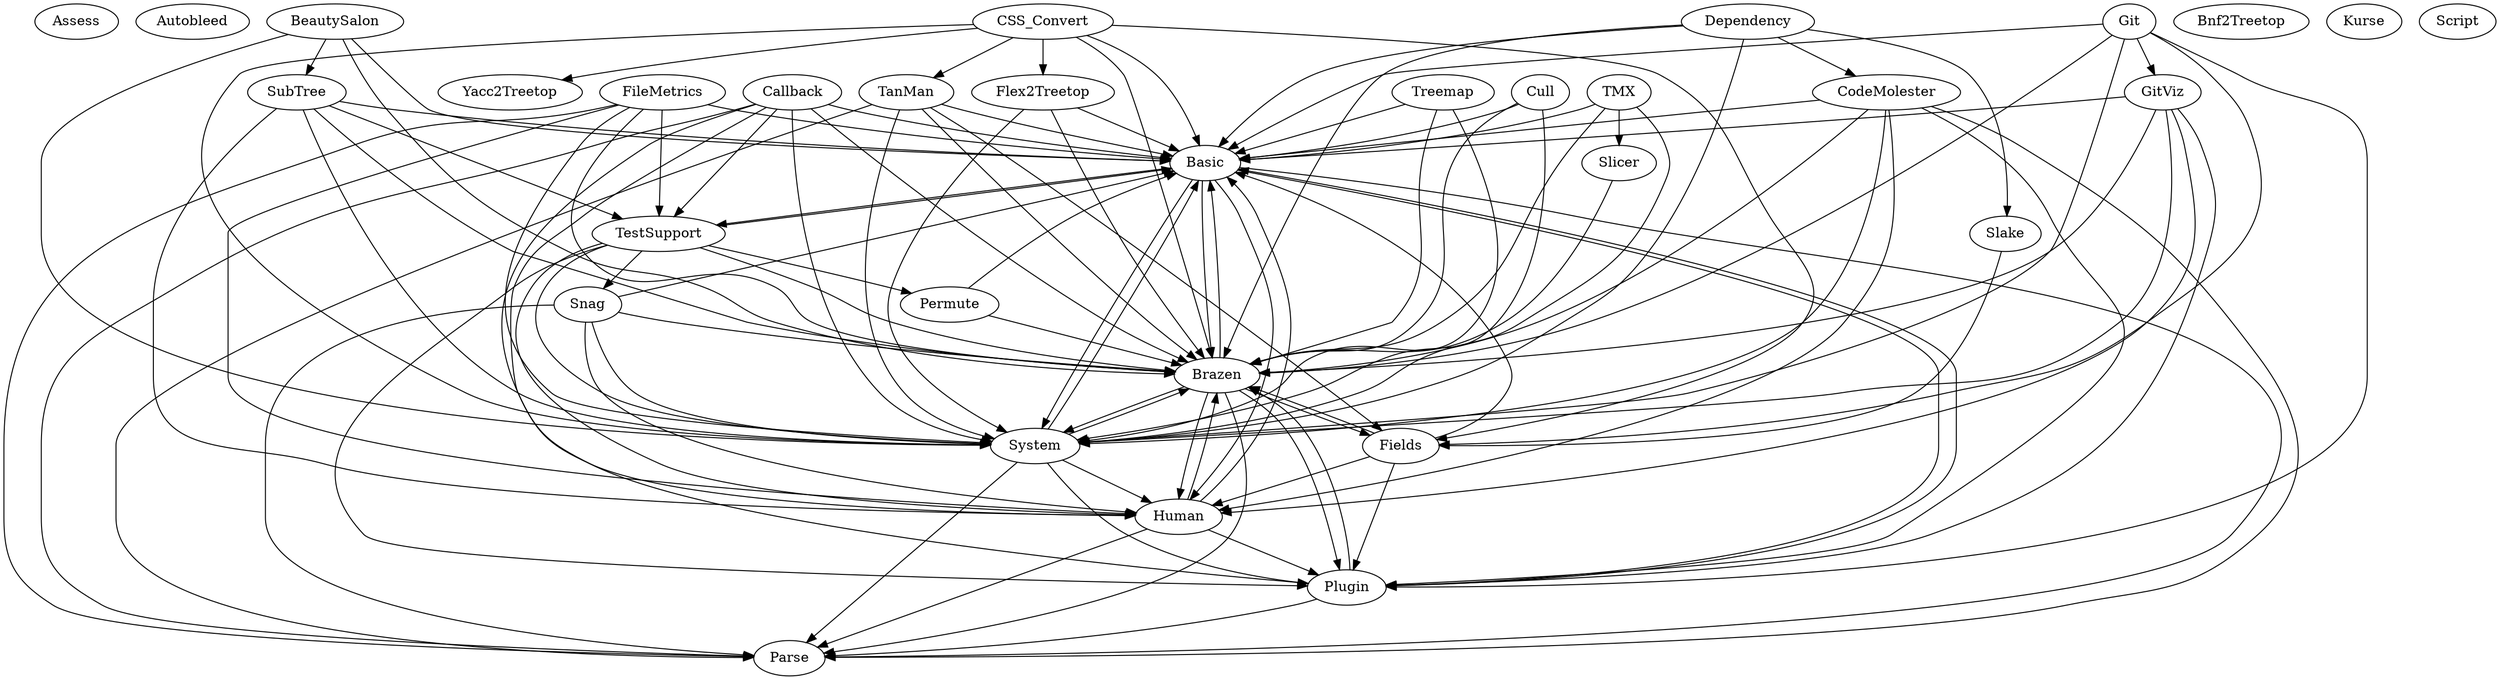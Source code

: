 digraph {
  as [ label="Assess" ]
  au [ label="Autobleed" ]
  ba [ label="Basic" ]
  bs [ label="BeautySalon" ]
  b2 [ label="Bnf2Treetop" ]
  br [ label="Brazen" ]
  ca [ label="Callback" ]
  cm [ label="CodeMolester" ]
  cs [ label="CSS_Convert" ]
  cu [ label="Cull" ]
  de [ label="Dependency" ]
  fi [ label="Fields" ]
  fm [ label="FileMetrics" ]
  f2 [ label="Flex2Treetop" ]
  gi [ label="Git" ]
  gv [ label="GitViz" ]
  hu [ label="Human" ]
  ku [ label="Kurse" ]
  pa [ label="Parse" ]
  pe [ label="Permute" ]
  pl [ label="Plugin" ]
  sc [ label="Script" ]
  sla [ label="Slake" ]
  sli [ label="Slicer" ]
  sn [ label="Snag" ]
  st [ label="SubTree" ]
  sy [ label="System" ]
  tan [ label="TanMan" ]
  tmx [ label="TMX" ]
  ts [ label="TestSupport" ]
  tr [ label="Treemap" ]
  y2 [ label="Yacc2Treetop" ]
  ba -> br
  ba -> hu
  ba -> pa
  ba -> pl
  ba -> sy
  ba -> ts
  bs -> ba
  bs -> br
  bs -> st
  bs -> sy
  br -> ba
  br -> fi
  br -> hu
  br -> pa
  br -> pl
  br -> sy
  ca -> ba
  ca -> br
  ca -> hu
  ca -> pa
  ca -> pl
  ca -> sy
  ca -> ts
  cm -> ba
  cm -> br
  cm -> hu
  cm -> pa
  cm -> pl
  cm -> sy
  cs -> ba
  cs -> br
  cs -> fi
  cs -> f2
  cs -> sy
  cs -> tan
  cs -> y2
  cu -> ba
  cu -> br
  cu -> sy
  de -> ba
  de -> br
  de -> cm
  de -> sla
  de -> sy
  fi -> ba
  fi -> br
  fi -> hu
  fi -> pl
  fm -> br
  fm -> ba
  fm -> hu
  fm -> pa
  fm -> sy
  fm -> ts
  f2 -> ba
  f2 -> br
  f2 -> sy
  gi -> ba
  gi -> br
  gi -> fi
  gi -> gv
  gi -> pl
  gi -> sy
  gv -> br
  gv -> ba
  gv -> hu
  gv -> pl
  gv -> sy
  hu -> ba
  hu -> br
  hu -> pa
  hu -> pl
  pe -> ba
  pe -> br
  pl -> ba
  pl -> br
  pl -> pa
  sla -> fi
  sli -> br
  sn -> ba
  sn -> br
  sn -> hu
  sn -> pa
  sn -> sy
  st -> ba
  st -> br
  st -> hu
  st -> sy
  st -> ts
  sy -> ba
  sy -> br
  sy -> hu
  sy -> pa
  sy -> pl
  tan -> ba
  tan -> br
  tan -> fi
  tan -> pa
  tan -> sy
  ts -> ba
  ts -> br
  ts -> pe
  ts -> pl
  ts -> sn
  ts -> hu
  ts -> sy
  tmx -> ba
  tmx -> br
  tmx -> sli
  tmx -> sy
  tr -> ba
  tr -> br
  tr -> sy
}
